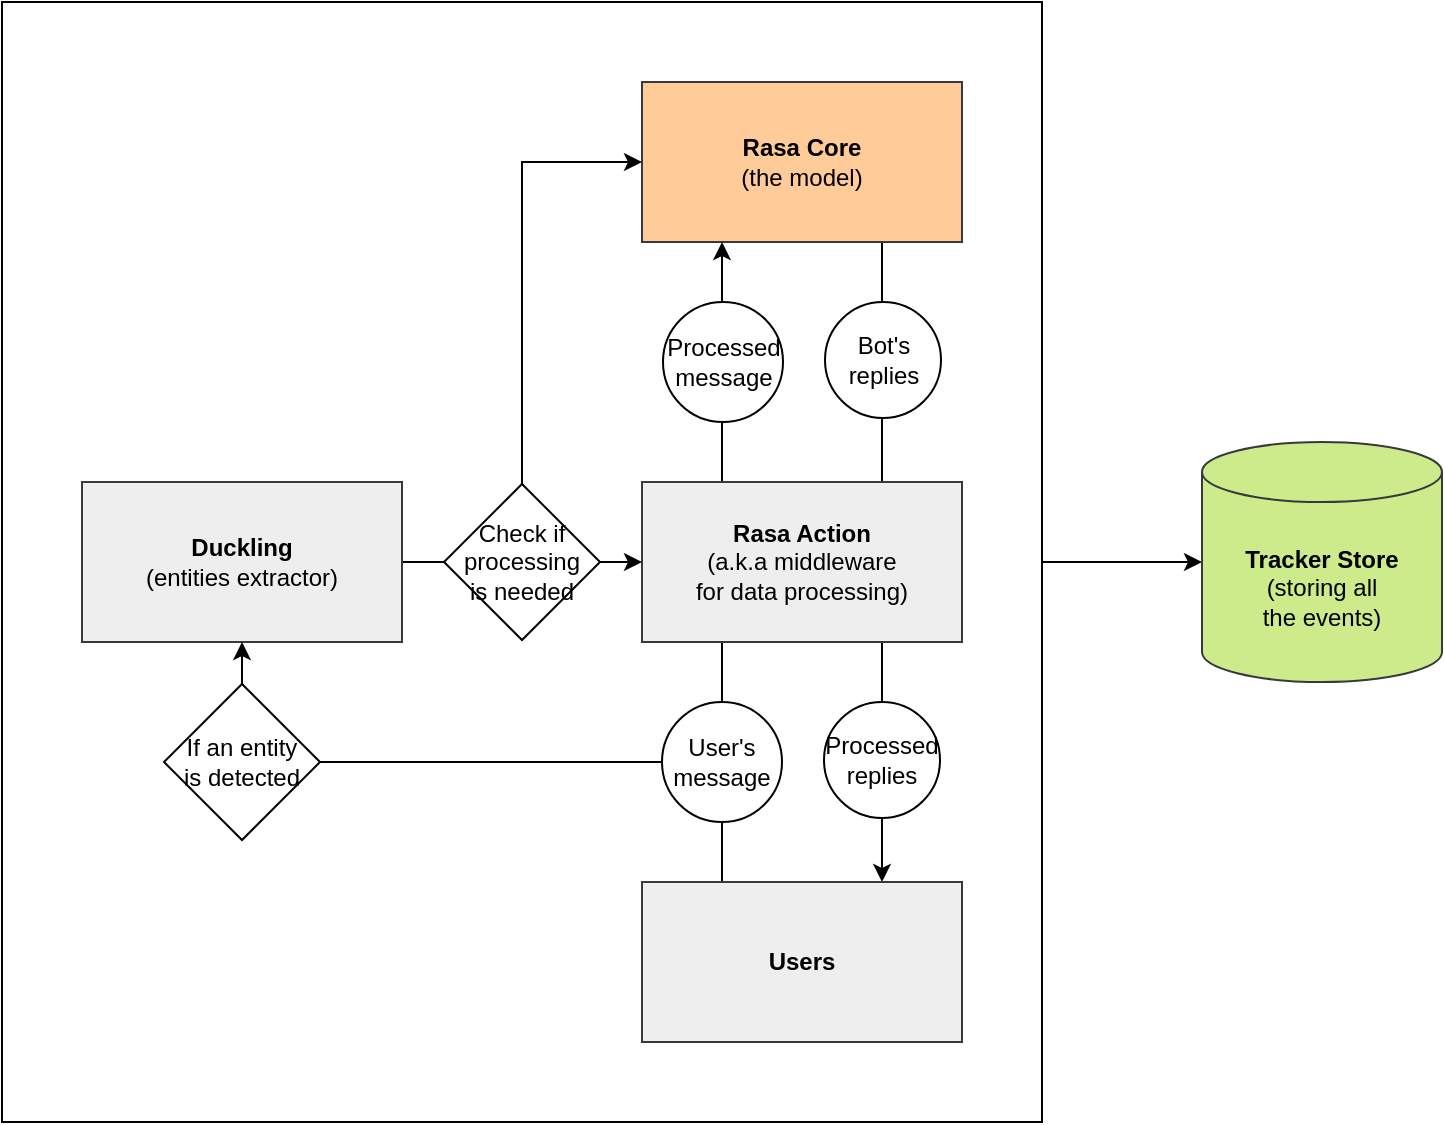 <mxfile version="14.4.7" type="google"><diagram id="TA3d0gfEujd9lGO7cJhM" name="Page-1"><mxGraphModel dx="1126" dy="697" grid="1" gridSize="10" guides="1" tooltips="1" connect="1" arrows="1" fold="1" page="1" pageScale="1" pageWidth="1169" pageHeight="827" math="0" shadow="0"><root><mxCell id="0"/><mxCell id="1" parent="0"/><mxCell id="H1D1IY5w1cwHz-7jimR2-34" style="edgeStyle=orthogonalEdgeStyle;rounded=0;orthogonalLoop=1;jettySize=auto;html=1;startArrow=classic;startFill=1;endArrow=none;endFill=0;" edge="1" parent="1" source="H1D1IY5w1cwHz-7jimR2-32" target="H1D1IY5w1cwHz-7jimR2-33"><mxGeometry relative="1" as="geometry"/></mxCell><mxCell id="H1D1IY5w1cwHz-7jimR2-33" value="" style="rounded=0;whiteSpace=wrap;html=1;fillColor=none;" vertex="1" parent="1"><mxGeometry x="240" y="120" width="520" height="560" as="geometry"/></mxCell><mxCell id="H1D1IY5w1cwHz-7jimR2-22" style="edgeStyle=orthogonalEdgeStyle;rounded=0;orthogonalLoop=1;jettySize=auto;html=1;entryX=0.75;entryY=0;entryDx=0;entryDy=0;startArrow=none;startFill=0;" edge="1" parent="1" source="H1D1IY5w1cwHz-7jimR2-1" target="H1D1IY5w1cwHz-7jimR2-7"><mxGeometry relative="1" as="geometry"><Array as="points"><mxPoint x="680" y="390"/><mxPoint x="680" y="390"/></Array></mxGeometry></mxCell><mxCell id="H1D1IY5w1cwHz-7jimR2-1" value="&lt;b&gt;Rasa Core&lt;/b&gt;&lt;br&gt;(the model)" style="rounded=0;whiteSpace=wrap;html=1;fillColor=#ffcc99;strokeColor=#36393d;" vertex="1" parent="1"><mxGeometry x="560" y="160" width="160" height="80" as="geometry"/></mxCell><mxCell id="H1D1IY5w1cwHz-7jimR2-13" style="edgeStyle=orthogonalEdgeStyle;rounded=0;orthogonalLoop=1;jettySize=auto;html=1;startArrow=none;startFill=0;entryX=0.25;entryY=1;entryDx=0;entryDy=0;" edge="1" parent="1" source="H1D1IY5w1cwHz-7jimR2-7" target="H1D1IY5w1cwHz-7jimR2-1"><mxGeometry relative="1" as="geometry"><Array as="points"><mxPoint x="600" y="460"/><mxPoint x="600" y="460"/></Array></mxGeometry></mxCell><mxCell id="H1D1IY5w1cwHz-7jimR2-2" value="&lt;b&gt;Rasa Action&lt;/b&gt;&lt;br&gt;(a.k.a middleware&lt;br&gt;for data processing)" style="rounded=0;whiteSpace=wrap;html=1;fillColor=#eeeeee;strokeColor=#36393d;" vertex="1" parent="1"><mxGeometry x="560" y="360" width="160" height="80" as="geometry"/></mxCell><mxCell id="H1D1IY5w1cwHz-7jimR2-28" style="edgeStyle=orthogonalEdgeStyle;rounded=0;orthogonalLoop=1;jettySize=auto;html=1;startArrow=classic;startFill=1;endArrow=none;endFill=0;exitX=0;exitY=0.5;exitDx=0;exitDy=0;" edge="1" parent="1" source="H1D1IY5w1cwHz-7jimR2-2" target="H1D1IY5w1cwHz-7jimR2-4"><mxGeometry relative="1" as="geometry"/></mxCell><mxCell id="H1D1IY5w1cwHz-7jimR2-30" style="edgeStyle=orthogonalEdgeStyle;rounded=0;orthogonalLoop=1;jettySize=auto;html=1;startArrow=classic;startFill=1;endArrow=none;endFill=0;exitX=0;exitY=0.5;exitDx=0;exitDy=0;" edge="1" parent="1" source="H1D1IY5w1cwHz-7jimR2-1" target="H1D1IY5w1cwHz-7jimR2-4"><mxGeometry relative="1" as="geometry"><Array as="points"><mxPoint x="500" y="200"/><mxPoint x="500" y="400"/></Array></mxGeometry></mxCell><mxCell id="H1D1IY5w1cwHz-7jimR2-4" value="&lt;b&gt;Duckling&lt;br&gt;&lt;/b&gt;(entities extractor)" style="rounded=0;whiteSpace=wrap;html=1;fillColor=#eeeeee;strokeColor=#36393d;" vertex="1" parent="1"><mxGeometry x="280" y="360" width="160" height="80" as="geometry"/></mxCell><mxCell id="H1D1IY5w1cwHz-7jimR2-7" value="&lt;b&gt;Users&lt;/b&gt;" style="rounded=0;whiteSpace=wrap;html=1;fillColor=#eeeeee;strokeColor=#36393d;" vertex="1" parent="1"><mxGeometry x="560" y="560" width="160" height="80" as="geometry"/></mxCell><mxCell id="H1D1IY5w1cwHz-7jimR2-26" style="edgeStyle=orthogonalEdgeStyle;rounded=0;orthogonalLoop=1;jettySize=auto;html=1;startArrow=classic;startFill=1;endArrow=none;endFill=0;exitX=0.5;exitY=1;exitDx=0;exitDy=0;entryX=0;entryY=0.5;entryDx=0;entryDy=0;" edge="1" parent="1" source="H1D1IY5w1cwHz-7jimR2-4" target="H1D1IY5w1cwHz-7jimR2-18"><mxGeometry relative="1" as="geometry"><Array as="points"><mxPoint x="360" y="500"/></Array></mxGeometry></mxCell><mxCell id="H1D1IY5w1cwHz-7jimR2-18" value="User's message" style="ellipse;whiteSpace=wrap;html=1;aspect=fixed;" vertex="1" parent="1"><mxGeometry x="570" y="470" width="60" height="60" as="geometry"/></mxCell><mxCell id="H1D1IY5w1cwHz-7jimR2-20" value="Processed&lt;br&gt;replies" style="ellipse;whiteSpace=wrap;html=1;aspect=fixed;" vertex="1" parent="1"><mxGeometry x="651" y="470" width="58" height="58" as="geometry"/></mxCell><mxCell id="H1D1IY5w1cwHz-7jimR2-24" value="Processed message" style="ellipse;whiteSpace=wrap;html=1;aspect=fixed;" vertex="1" parent="1"><mxGeometry x="570.5" y="270" width="60" height="60" as="geometry"/></mxCell><mxCell id="H1D1IY5w1cwHz-7jimR2-25" value="Bot's&lt;br&gt;replies" style="ellipse;whiteSpace=wrap;html=1;aspect=fixed;" vertex="1" parent="1"><mxGeometry x="651.5" y="270" width="58" height="58" as="geometry"/></mxCell><mxCell id="H1D1IY5w1cwHz-7jimR2-27" value="If an entity &lt;br&gt;is detected" style="rhombus;whiteSpace=wrap;html=1;" vertex="1" parent="1"><mxGeometry x="321" y="461" width="78" height="78" as="geometry"/></mxCell><mxCell id="H1D1IY5w1cwHz-7jimR2-29" value="Check if processing&lt;br&gt;is needed" style="rhombus;whiteSpace=wrap;html=1;" vertex="1" parent="1"><mxGeometry x="461" y="361" width="78" height="78" as="geometry"/></mxCell><mxCell id="H1D1IY5w1cwHz-7jimR2-32" value="&lt;b&gt;Tracker Store&lt;/b&gt;&lt;br&gt;(storing all &lt;br&gt;the events)" style="shape=cylinder3;whiteSpace=wrap;html=1;boundedLbl=1;backgroundOutline=1;size=15;fillColor=#cdeb8b;strokeColor=#36393d;" vertex="1" parent="1"><mxGeometry x="840" y="340" width="120" height="120" as="geometry"/></mxCell></root></mxGraphModel></diagram></mxfile>